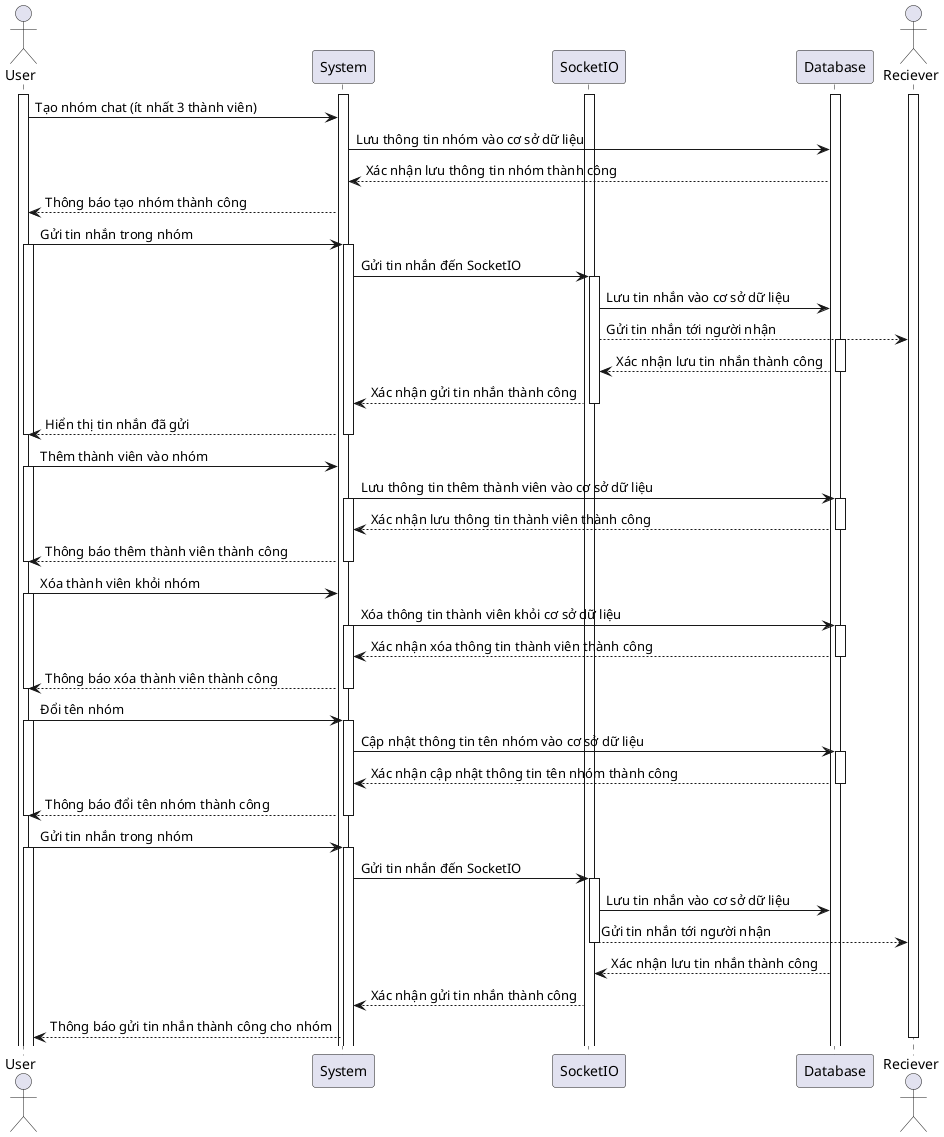 @startuml

actor User
participant System
participant SocketIO
participant Database
actor Reciever

activate User
activate System
activate SocketIO
activate Database
activate Reciever
User -> System: Tạo nhóm chat (ít nhất 3 thành viên)
System -> Database: Lưu thông tin nhóm vào cơ sở dữ liệu
Database --> System: Xác nhận lưu thông tin nhóm thành công
System --> User: Thông báo tạo nhóm thành công

User -> System: Gửi tin nhắn trong nhóm
activate User
activate System
System -> SocketIO: Gửi tin nhắn đến SocketIO
activate SocketIO
SocketIO -> Database: Lưu tin nhắn vào cơ sở dữ liệu
SocketIO --> Reciever: Gửi tin nhắn tới người nhận
activate Database
Database --> SocketIO: Xác nhận lưu tin nhắn thành công
deactivate Database
SocketIO --> System: Xác nhận gửi tin nhắn thành công
deactivate SocketIO
System --> User: Hiển thị tin nhắn đã gửi
deactivate User
deactivate System

User -> System: Thêm thành viên vào nhóm
activate User
System -> Database: Lưu thông tin thêm thành viên vào cơ sở dữ liệu
activate System
activate Database
Database --> System: Xác nhận lưu thông tin thành viên thành công
deactivate Database
System --> User: Thông báo thêm thành viên thành công
deactivate User
deactivate System


User -> System: Xóa thành viên khỏi nhóm
activate User
System -> Database: Xóa thông tin thành viên khỏi cơ sở dữ liệu
activate System
activate Database
Database --> System: Xác nhận xóa thông tin thành viên thành công
deactivate Database
System --> User: Thông báo xóa thành viên thành công
deactivate User
deactivate System

User -> System: Đổi tên nhóm
activate User
activate System
System -> Database: Cập nhật thông tin tên nhóm vào cơ sở dữ liệu
activate Database
Database --> System: Xác nhận cập nhật thông tin tên nhóm thành công
deactivate Database
System --> User: Thông báo đổi tên nhóm thành công
deactivate System
deactivate User

User -> System: Gửi tin nhắn trong nhóm
activate User
activate System
System -> SocketIO: Gửi tin nhắn đến SocketIO
activate SocketIO
SocketIO -> Database: Lưu tin nhắn vào cơ sở dữ liệu
SocketIO --> Reciever: Gửi tin nhắn tới người nhận
deactivate SocketIO
Database --> SocketIO: Xác nhận lưu tin nhắn thành công
SocketIO --> System: Xác nhận gửi tin nhắn thành công
System --> User: Thông báo gửi tin nhắn thành công cho nhóm

deactivate Reciever
@enduml
